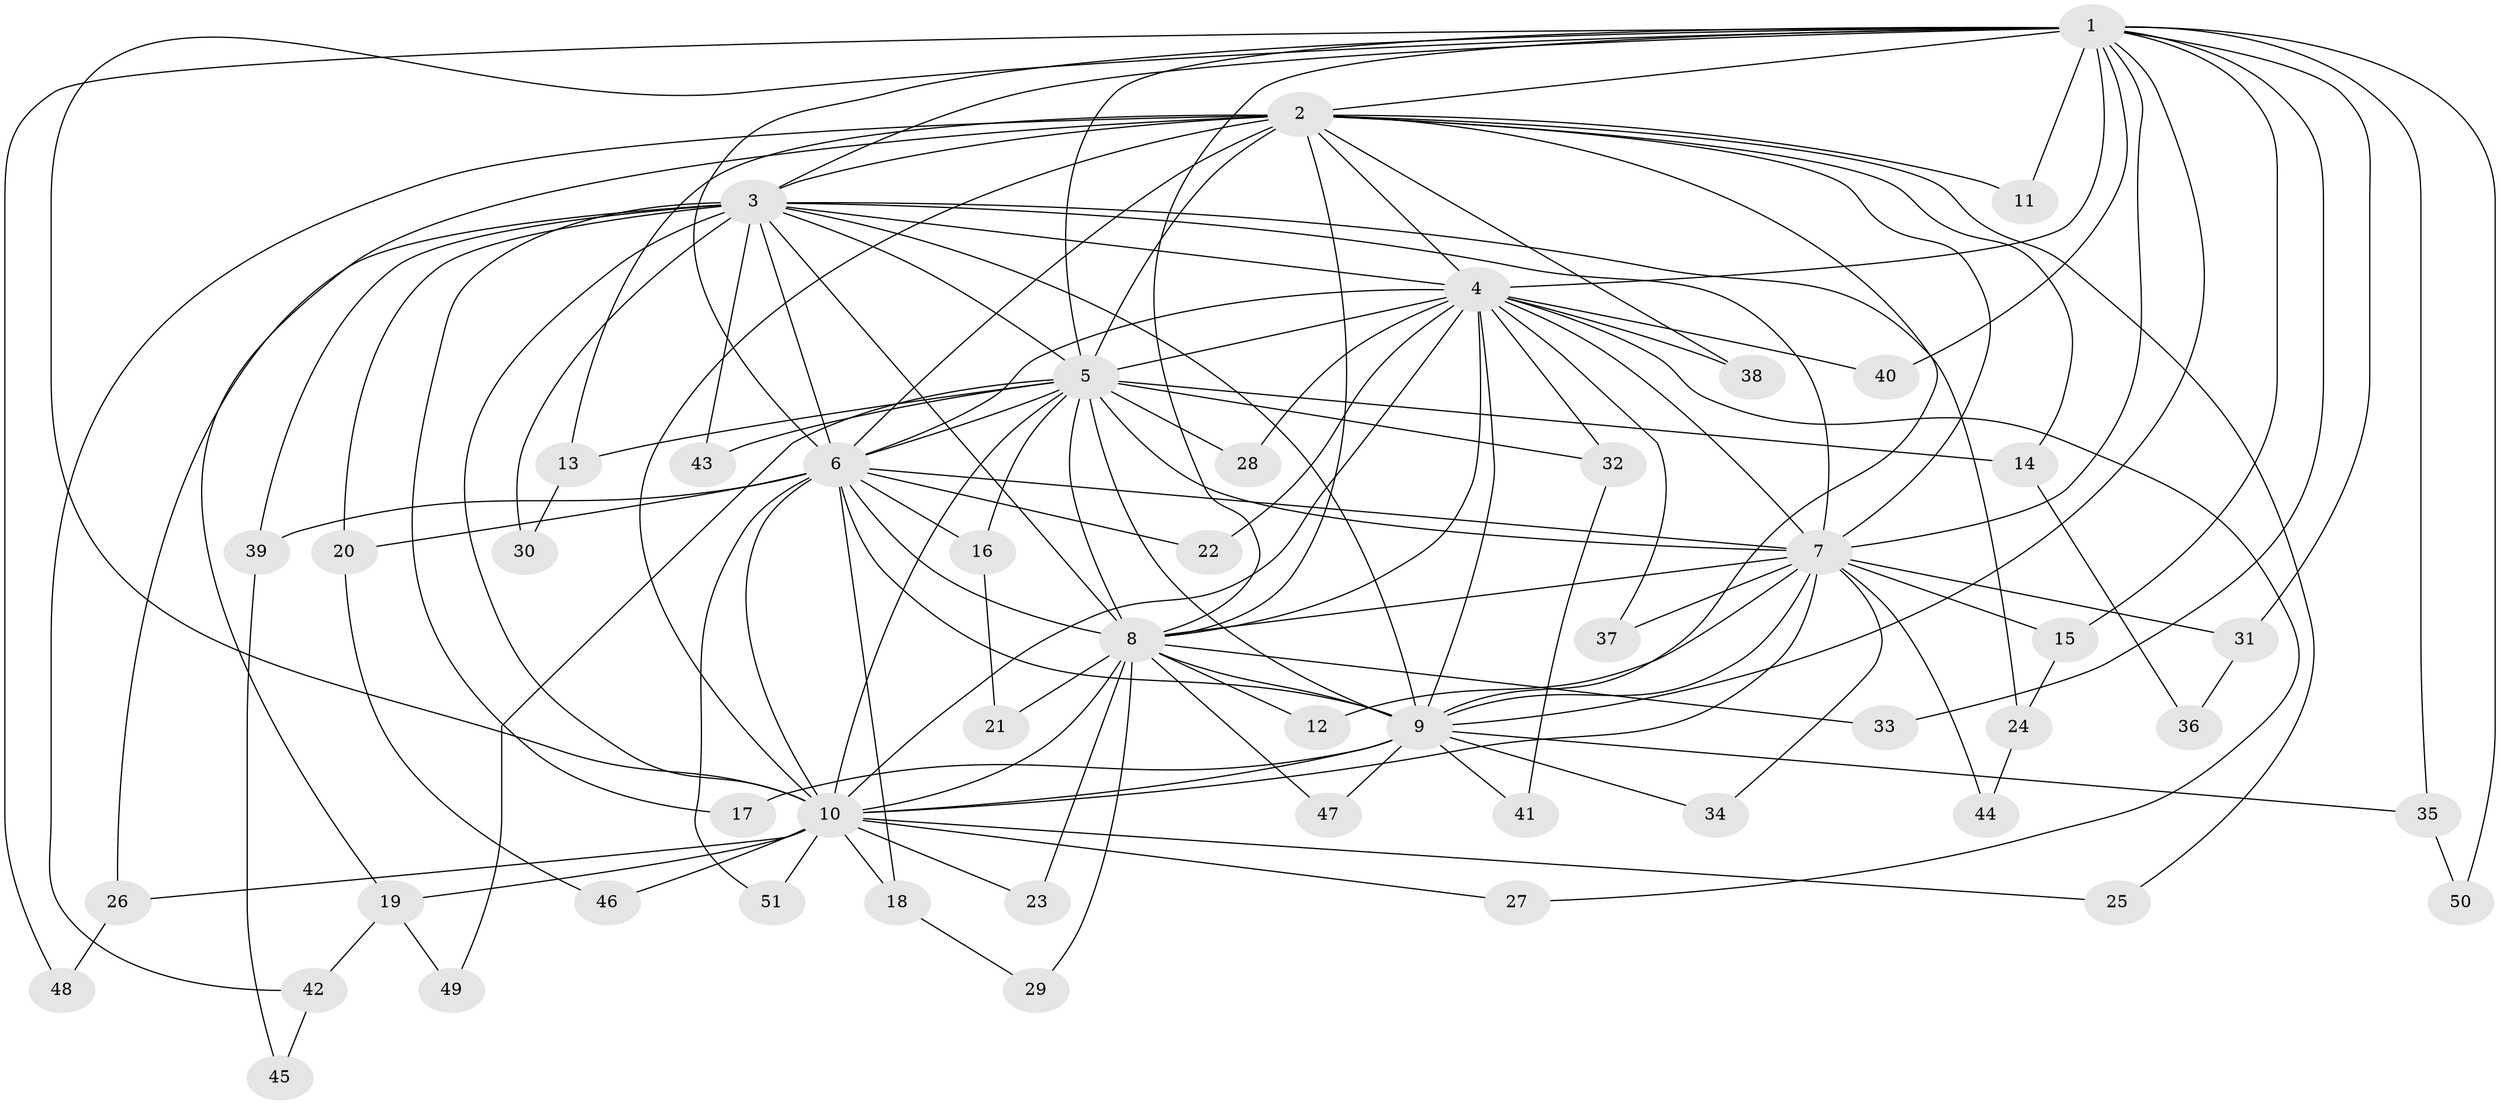 // Generated by graph-tools (version 1.1) at 2025/49/03/09/25 03:49:35]
// undirected, 51 vertices, 127 edges
graph export_dot {
graph [start="1"]
  node [color=gray90,style=filled];
  1;
  2;
  3;
  4;
  5;
  6;
  7;
  8;
  9;
  10;
  11;
  12;
  13;
  14;
  15;
  16;
  17;
  18;
  19;
  20;
  21;
  22;
  23;
  24;
  25;
  26;
  27;
  28;
  29;
  30;
  31;
  32;
  33;
  34;
  35;
  36;
  37;
  38;
  39;
  40;
  41;
  42;
  43;
  44;
  45;
  46;
  47;
  48;
  49;
  50;
  51;
  1 -- 2;
  1 -- 3;
  1 -- 4;
  1 -- 5;
  1 -- 6;
  1 -- 7;
  1 -- 8;
  1 -- 9;
  1 -- 10;
  1 -- 11;
  1 -- 15;
  1 -- 31;
  1 -- 33;
  1 -- 35;
  1 -- 40;
  1 -- 48;
  1 -- 50;
  2 -- 3;
  2 -- 4;
  2 -- 5;
  2 -- 6;
  2 -- 7;
  2 -- 8;
  2 -- 9;
  2 -- 10;
  2 -- 11;
  2 -- 13;
  2 -- 14;
  2 -- 19;
  2 -- 25;
  2 -- 38;
  2 -- 42;
  3 -- 4;
  3 -- 5;
  3 -- 6;
  3 -- 7;
  3 -- 8;
  3 -- 9;
  3 -- 10;
  3 -- 17;
  3 -- 20;
  3 -- 24;
  3 -- 26;
  3 -- 30;
  3 -- 39;
  3 -- 43;
  4 -- 5;
  4 -- 6;
  4 -- 7;
  4 -- 8;
  4 -- 9;
  4 -- 10;
  4 -- 22;
  4 -- 27;
  4 -- 28;
  4 -- 32;
  4 -- 37;
  4 -- 38;
  4 -- 40;
  5 -- 6;
  5 -- 7;
  5 -- 8;
  5 -- 9;
  5 -- 10;
  5 -- 13;
  5 -- 14;
  5 -- 16;
  5 -- 28;
  5 -- 32;
  5 -- 43;
  5 -- 49;
  6 -- 7;
  6 -- 8;
  6 -- 9;
  6 -- 10;
  6 -- 16;
  6 -- 18;
  6 -- 20;
  6 -- 22;
  6 -- 39;
  6 -- 51;
  7 -- 8;
  7 -- 9;
  7 -- 10;
  7 -- 12;
  7 -- 15;
  7 -- 31;
  7 -- 34;
  7 -- 37;
  7 -- 44;
  8 -- 9;
  8 -- 10;
  8 -- 12;
  8 -- 21;
  8 -- 23;
  8 -- 29;
  8 -- 33;
  8 -- 47;
  9 -- 10;
  9 -- 17;
  9 -- 34;
  9 -- 35;
  9 -- 41;
  9 -- 47;
  10 -- 18;
  10 -- 19;
  10 -- 23;
  10 -- 25;
  10 -- 26;
  10 -- 27;
  10 -- 46;
  10 -- 51;
  13 -- 30;
  14 -- 36;
  15 -- 24;
  16 -- 21;
  18 -- 29;
  19 -- 42;
  19 -- 49;
  20 -- 46;
  24 -- 44;
  26 -- 48;
  31 -- 36;
  32 -- 41;
  35 -- 50;
  39 -- 45;
  42 -- 45;
}
